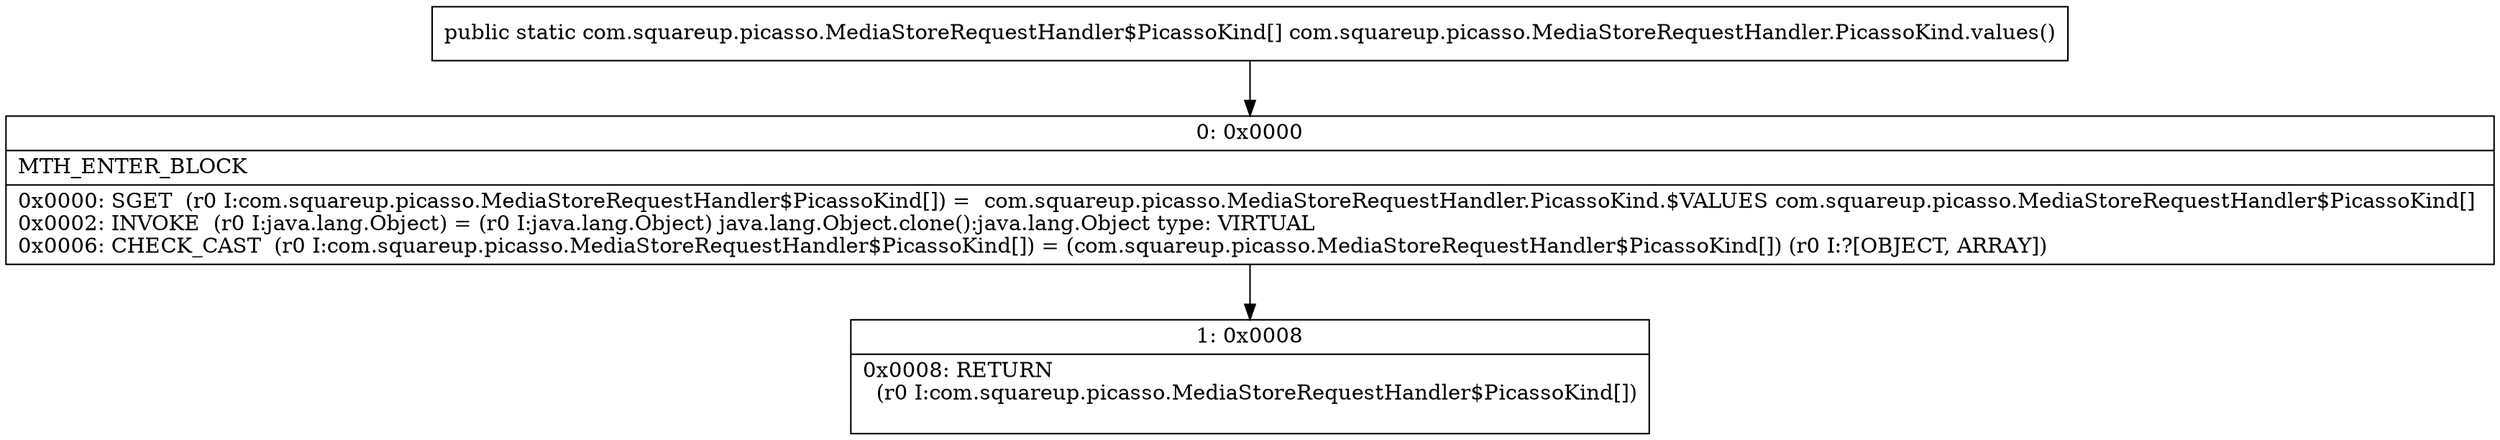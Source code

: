 digraph "CFG forcom.squareup.picasso.MediaStoreRequestHandler.PicassoKind.values()[Lcom\/squareup\/picasso\/MediaStoreRequestHandler$PicassoKind;" {
Node_0 [shape=record,label="{0\:\ 0x0000|MTH_ENTER_BLOCK\l|0x0000: SGET  (r0 I:com.squareup.picasso.MediaStoreRequestHandler$PicassoKind[]) =  com.squareup.picasso.MediaStoreRequestHandler.PicassoKind.$VALUES com.squareup.picasso.MediaStoreRequestHandler$PicassoKind[] \l0x0002: INVOKE  (r0 I:java.lang.Object) = (r0 I:java.lang.Object) java.lang.Object.clone():java.lang.Object type: VIRTUAL \l0x0006: CHECK_CAST  (r0 I:com.squareup.picasso.MediaStoreRequestHandler$PicassoKind[]) = (com.squareup.picasso.MediaStoreRequestHandler$PicassoKind[]) (r0 I:?[OBJECT, ARRAY]) \l}"];
Node_1 [shape=record,label="{1\:\ 0x0008|0x0008: RETURN  \l  (r0 I:com.squareup.picasso.MediaStoreRequestHandler$PicassoKind[])\l \l}"];
MethodNode[shape=record,label="{public static com.squareup.picasso.MediaStoreRequestHandler$PicassoKind[] com.squareup.picasso.MediaStoreRequestHandler.PicassoKind.values() }"];
MethodNode -> Node_0;
Node_0 -> Node_1;
}

